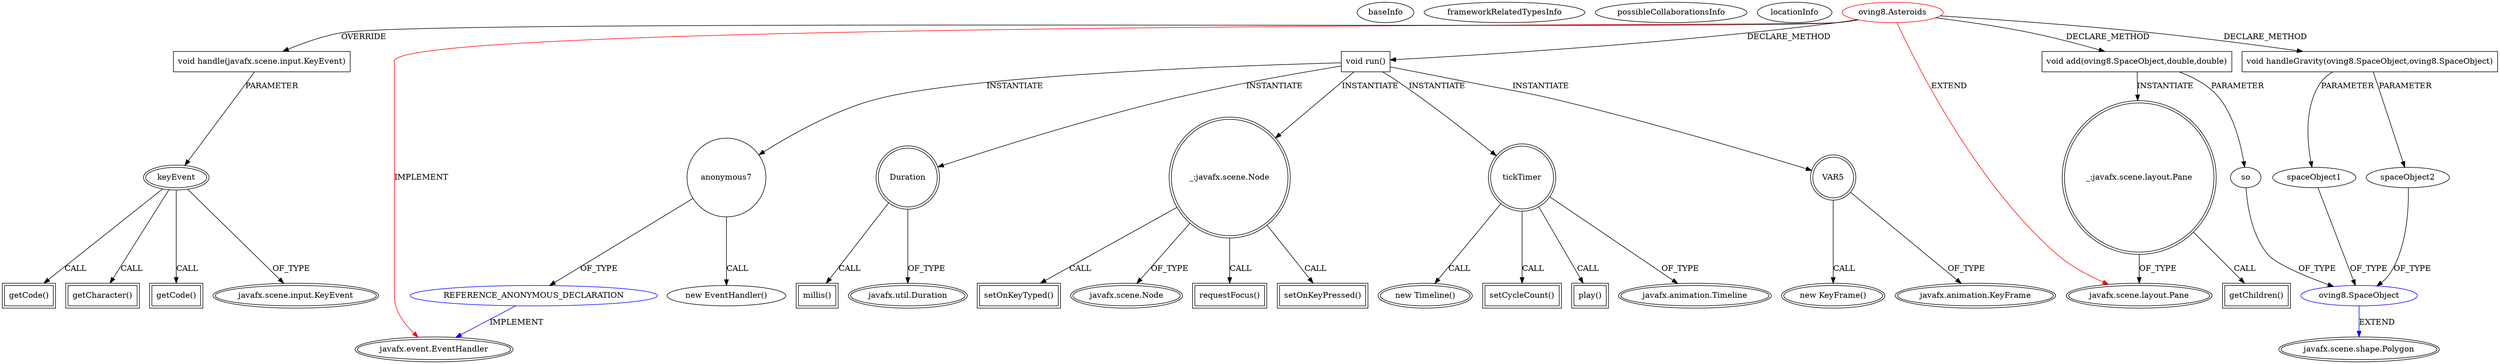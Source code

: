 digraph {
baseInfo[graphId=1980,category="extension_graph",isAnonymous=false,possibleRelation=true]
frameworkRelatedTypesInfo[0="javafx.scene.layout.Pane",1="javafx.event.EventHandler"]
possibleCollaborationsInfo[0="1980~CLIENT_METHOD_DECLARATION-INSTANTIATION-~javafx.scene.layout.Pane javafx.event.EventHandler ~javafx.event.EventHandler ~false~true",1="1980~CLIENT_METHOD_DECLARATION-PARAMETER_DECLARATION-CLIENT_METHOD_DECLARATION-PARAMETER_DECLARATION-CLIENT_METHOD_DECLARATION-PARAMETER_DECLARATION-~javafx.scene.layout.Pane javafx.event.EventHandler ~javafx.scene.shape.Polygon ~false~false"]
locationInfo[projectName="aydex-TDT4100",filePath="/aydex-TDT4100/TDT4100-master/src/oving8/Asteroids.java",contextSignature="Asteroids",graphId="1980"]
0[label="oving8.Asteroids",vertexType="ROOT_CLIENT_CLASS_DECLARATION",isFrameworkType=false,color=red]
1[label="javafx.scene.layout.Pane",vertexType="FRAMEWORK_CLASS_TYPE",isFrameworkType=true,peripheries=2]
2[label="javafx.event.EventHandler",vertexType="FRAMEWORK_INTERFACE_TYPE",isFrameworkType=true,peripheries=2]
3[label="void handle(javafx.scene.input.KeyEvent)",vertexType="OVERRIDING_METHOD_DECLARATION",isFrameworkType=false,shape=box]
4[label="keyEvent",vertexType="PARAMETER_DECLARATION",isFrameworkType=true,peripheries=2]
5[label="javafx.scene.input.KeyEvent",vertexType="FRAMEWORK_CLASS_TYPE",isFrameworkType=true,peripheries=2]
7[label="getCode()",vertexType="INSIDE_CALL",isFrameworkType=true,peripheries=2,shape=box]
9[label="getCharacter()",vertexType="INSIDE_CALL",isFrameworkType=true,peripheries=2,shape=box]
11[label="getCode()",vertexType="INSIDE_CALL",isFrameworkType=true,peripheries=2,shape=box]
12[label="void add(oving8.SpaceObject,double,double)",vertexType="CLIENT_METHOD_DECLARATION",isFrameworkType=false,shape=box]
13[label="so",vertexType="PARAMETER_DECLARATION",isFrameworkType=false]
14[label="oving8.SpaceObject",vertexType="REFERENCE_CLIENT_CLASS_DECLARATION",isFrameworkType=false,color=blue]
15[label="javafx.scene.shape.Polygon",vertexType="FRAMEWORK_CLASS_TYPE",isFrameworkType=true,peripheries=2]
16[label="_:javafx.scene.layout.Pane",vertexType="VARIABLE_EXPRESION",isFrameworkType=true,peripheries=2,shape=circle]
17[label="getChildren()",vertexType="INSIDE_CALL",isFrameworkType=true,peripheries=2,shape=box]
20[label="void run()",vertexType="CLIENT_METHOD_DECLARATION",isFrameworkType=false,shape=box]
22[label="tickTimer",vertexType="VARIABLE_EXPRESION",isFrameworkType=true,peripheries=2,shape=circle]
23[label="javafx.animation.Timeline",vertexType="FRAMEWORK_CLASS_TYPE",isFrameworkType=true,peripheries=2]
21[label="new Timeline()",vertexType="CONSTRUCTOR_CALL",isFrameworkType=true,peripheries=2]
25[label="VAR5",vertexType="VARIABLE_EXPRESION",isFrameworkType=true,peripheries=2,shape=circle]
26[label="javafx.animation.KeyFrame",vertexType="FRAMEWORK_CLASS_TYPE",isFrameworkType=true,peripheries=2]
24[label="new KeyFrame()",vertexType="CONSTRUCTOR_CALL",isFrameworkType=true,peripheries=2]
27[label="Duration",vertexType="VARIABLE_EXPRESION",isFrameworkType=true,peripheries=2,shape=circle]
29[label="javafx.util.Duration",vertexType="FRAMEWORK_CLASS_TYPE",isFrameworkType=true,peripheries=2]
28[label="millis()",vertexType="INSIDE_CALL",isFrameworkType=true,peripheries=2,shape=box]
31[label="anonymous7",vertexType="VARIABLE_EXPRESION",isFrameworkType=false,shape=circle]
32[label="REFERENCE_ANONYMOUS_DECLARATION",vertexType="REFERENCE_ANONYMOUS_DECLARATION",isFrameworkType=false,color=blue]
30[label="new EventHandler()",vertexType="CONSTRUCTOR_CALL",isFrameworkType=false]
35[label="setCycleCount()",vertexType="INSIDE_CALL",isFrameworkType=true,peripheries=2,shape=box]
37[label="play()",vertexType="INSIDE_CALL",isFrameworkType=true,peripheries=2,shape=box]
38[label="_:javafx.scene.Node",vertexType="VARIABLE_EXPRESION",isFrameworkType=true,peripheries=2,shape=circle]
40[label="javafx.scene.Node",vertexType="FRAMEWORK_CLASS_TYPE",isFrameworkType=true,peripheries=2]
39[label="requestFocus()",vertexType="INSIDE_CALL",isFrameworkType=true,peripheries=2,shape=box]
42[label="setOnKeyPressed()",vertexType="INSIDE_CALL",isFrameworkType=true,peripheries=2,shape=box]
44[label="setOnKeyTyped()",vertexType="INSIDE_CALL",isFrameworkType=true,peripheries=2,shape=box]
60[label="void handleGravity(oving8.SpaceObject,oving8.SpaceObject)",vertexType="CLIENT_METHOD_DECLARATION",isFrameworkType=false,shape=box]
61[label="spaceObject1",vertexType="PARAMETER_DECLARATION",isFrameworkType=false]
63[label="spaceObject2",vertexType="PARAMETER_DECLARATION",isFrameworkType=false]
0->1[label="EXTEND",color=red]
0->2[label="IMPLEMENT",color=red]
0->3[label="OVERRIDE"]
4->5[label="OF_TYPE"]
3->4[label="PARAMETER"]
4->7[label="CALL"]
4->9[label="CALL"]
4->11[label="CALL"]
0->12[label="DECLARE_METHOD"]
14->15[label="EXTEND",color=blue]
13->14[label="OF_TYPE"]
12->13[label="PARAMETER"]
12->16[label="INSTANTIATE"]
16->1[label="OF_TYPE"]
16->17[label="CALL"]
0->20[label="DECLARE_METHOD"]
20->22[label="INSTANTIATE"]
22->23[label="OF_TYPE"]
22->21[label="CALL"]
20->25[label="INSTANTIATE"]
25->26[label="OF_TYPE"]
25->24[label="CALL"]
20->27[label="INSTANTIATE"]
27->29[label="OF_TYPE"]
27->28[label="CALL"]
20->31[label="INSTANTIATE"]
32->2[label="IMPLEMENT",color=blue]
31->32[label="OF_TYPE"]
31->30[label="CALL"]
22->35[label="CALL"]
22->37[label="CALL"]
20->38[label="INSTANTIATE"]
38->40[label="OF_TYPE"]
38->39[label="CALL"]
38->42[label="CALL"]
38->44[label="CALL"]
0->60[label="DECLARE_METHOD"]
61->14[label="OF_TYPE"]
60->61[label="PARAMETER"]
63->14[label="OF_TYPE"]
60->63[label="PARAMETER"]
}
